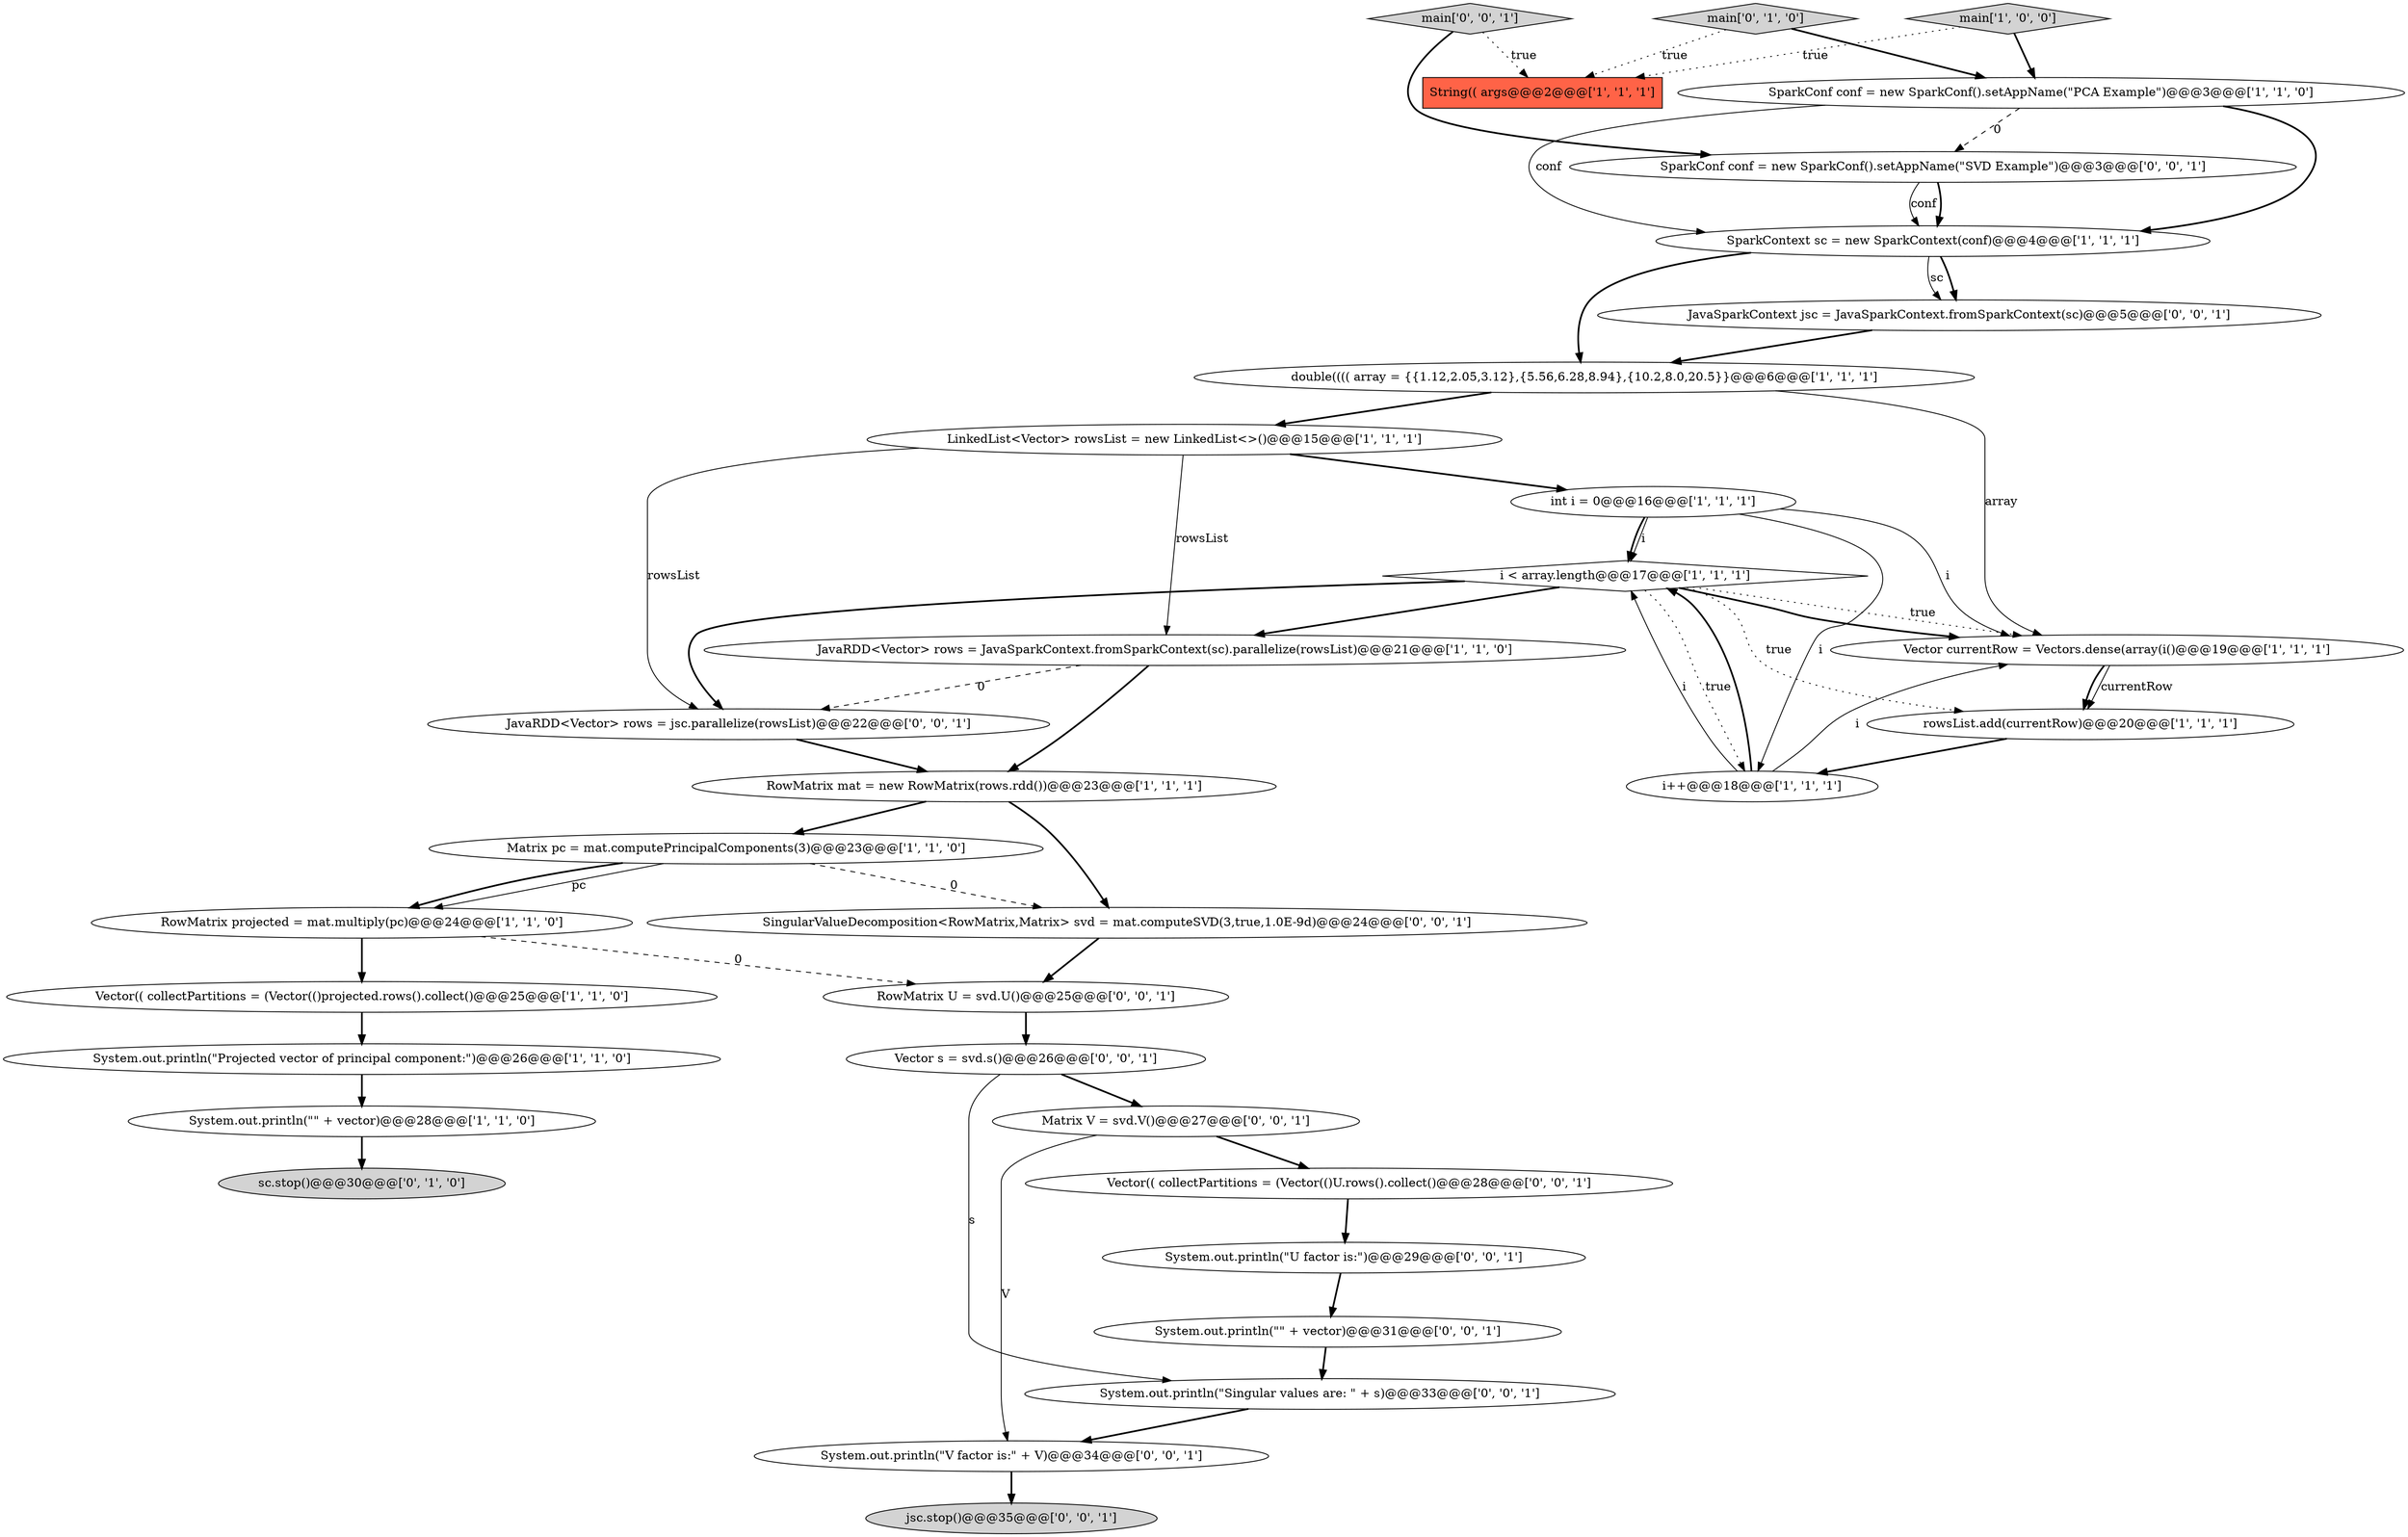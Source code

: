 digraph {
7 [style = filled, label = "RowMatrix mat = new RowMatrix(rows.rdd())@@@23@@@['1', '1', '1']", fillcolor = white, shape = ellipse image = "AAA0AAABBB1BBB"];
10 [style = filled, label = "Vector currentRow = Vectors.dense(array(i()@@@19@@@['1', '1', '1']", fillcolor = white, shape = ellipse image = "AAA0AAABBB1BBB"];
21 [style = filled, label = "System.out.println(\"Singular values are: \" + s)@@@33@@@['0', '0', '1']", fillcolor = white, shape = ellipse image = "AAA0AAABBB3BBB"];
29 [style = filled, label = "JavaRDD<Vector> rows = jsc.parallelize(rowsList)@@@22@@@['0', '0', '1']", fillcolor = white, shape = ellipse image = "AAA0AAABBB3BBB"];
33 [style = filled, label = "jsc.stop()@@@35@@@['0', '0', '1']", fillcolor = lightgray, shape = ellipse image = "AAA0AAABBB3BBB"];
0 [style = filled, label = "double(((( array = {{1.12,2.05,3.12},{5.56,6.28,8.94},{10.2,8.0,20.5}}@@@6@@@['1', '1', '1']", fillcolor = white, shape = ellipse image = "AAA0AAABBB1BBB"];
2 [style = filled, label = "int i = 0@@@16@@@['1', '1', '1']", fillcolor = white, shape = ellipse image = "AAA0AAABBB1BBB"];
17 [style = filled, label = "rowsList.add(currentRow)@@@20@@@['1', '1', '1']", fillcolor = white, shape = ellipse image = "AAA0AAABBB1BBB"];
13 [style = filled, label = "Matrix pc = mat.computePrincipalComponents(3)@@@23@@@['1', '1', '0']", fillcolor = white, shape = ellipse image = "AAA0AAABBB1BBB"];
11 [style = filled, label = "System.out.println(\"Projected vector of principal component:\")@@@26@@@['1', '1', '0']", fillcolor = white, shape = ellipse image = "AAA0AAABBB1BBB"];
24 [style = filled, label = "RowMatrix U = svd.U()@@@25@@@['0', '0', '1']", fillcolor = white, shape = ellipse image = "AAA0AAABBB3BBB"];
19 [style = filled, label = "sc.stop()@@@30@@@['0', '1', '0']", fillcolor = lightgray, shape = ellipse image = "AAA1AAABBB2BBB"];
14 [style = filled, label = "i < array.length@@@17@@@['1', '1', '1']", fillcolor = white, shape = diamond image = "AAA0AAABBB1BBB"];
4 [style = filled, label = "System.out.println(\"\" + vector)@@@28@@@['1', '1', '0']", fillcolor = white, shape = ellipse image = "AAA0AAABBB1BBB"];
16 [style = filled, label = "Vector(( collectPartitions = (Vector(()projected.rows().collect()@@@25@@@['1', '1', '0']", fillcolor = white, shape = ellipse image = "AAA0AAABBB1BBB"];
3 [style = filled, label = "SparkContext sc = new SparkContext(conf)@@@4@@@['1', '1', '1']", fillcolor = white, shape = ellipse image = "AAA0AAABBB1BBB"];
26 [style = filled, label = "JavaSparkContext jsc = JavaSparkContext.fromSparkContext(sc)@@@5@@@['0', '0', '1']", fillcolor = white, shape = ellipse image = "AAA0AAABBB3BBB"];
31 [style = filled, label = "Vector(( collectPartitions = (Vector(()U.rows().collect()@@@28@@@['0', '0', '1']", fillcolor = white, shape = ellipse image = "AAA0AAABBB3BBB"];
8 [style = filled, label = "main['1', '0', '0']", fillcolor = lightgray, shape = diamond image = "AAA0AAABBB1BBB"];
23 [style = filled, label = "main['0', '0', '1']", fillcolor = lightgray, shape = diamond image = "AAA0AAABBB3BBB"];
18 [style = filled, label = "main['0', '1', '0']", fillcolor = lightgray, shape = diamond image = "AAA0AAABBB2BBB"];
5 [style = filled, label = "i++@@@18@@@['1', '1', '1']", fillcolor = white, shape = ellipse image = "AAA0AAABBB1BBB"];
28 [style = filled, label = "SparkConf conf = new SparkConf().setAppName(\"SVD Example\")@@@3@@@['0', '0', '1']", fillcolor = white, shape = ellipse image = "AAA0AAABBB3BBB"];
15 [style = filled, label = "String(( args@@@2@@@['1', '1', '1']", fillcolor = tomato, shape = box image = "AAA0AAABBB1BBB"];
1 [style = filled, label = "JavaRDD<Vector> rows = JavaSparkContext.fromSparkContext(sc).parallelize(rowsList)@@@21@@@['1', '1', '0']", fillcolor = white, shape = ellipse image = "AAA0AAABBB1BBB"];
25 [style = filled, label = "System.out.println(\"U factor is:\")@@@29@@@['0', '0', '1']", fillcolor = white, shape = ellipse image = "AAA0AAABBB3BBB"];
6 [style = filled, label = "RowMatrix projected = mat.multiply(pc)@@@24@@@['1', '1', '0']", fillcolor = white, shape = ellipse image = "AAA0AAABBB1BBB"];
27 [style = filled, label = "System.out.println(\"V factor is:\" + V)@@@34@@@['0', '0', '1']", fillcolor = white, shape = ellipse image = "AAA0AAABBB3BBB"];
32 [style = filled, label = "Matrix V = svd.V()@@@27@@@['0', '0', '1']", fillcolor = white, shape = ellipse image = "AAA0AAABBB3BBB"];
12 [style = filled, label = "LinkedList<Vector> rowsList = new LinkedList<>()@@@15@@@['1', '1', '1']", fillcolor = white, shape = ellipse image = "AAA0AAABBB1BBB"];
30 [style = filled, label = "Vector s = svd.s()@@@26@@@['0', '0', '1']", fillcolor = white, shape = ellipse image = "AAA0AAABBB3BBB"];
20 [style = filled, label = "SingularValueDecomposition<RowMatrix,Matrix> svd = mat.computeSVD(3,true,1.0E-9d)@@@24@@@['0', '0', '1']", fillcolor = white, shape = ellipse image = "AAA0AAABBB3BBB"];
9 [style = filled, label = "SparkConf conf = new SparkConf().setAppName(\"PCA Example\")@@@3@@@['1', '1', '0']", fillcolor = white, shape = ellipse image = "AAA0AAABBB1BBB"];
22 [style = filled, label = "System.out.println(\"\" + vector)@@@31@@@['0', '0', '1']", fillcolor = white, shape = ellipse image = "AAA0AAABBB3BBB"];
5->14 [style = bold, label=""];
28->3 [style = bold, label=""];
10->17 [style = solid, label="currentRow"];
11->4 [style = bold, label=""];
18->15 [style = dotted, label="true"];
27->33 [style = bold, label=""];
8->9 [style = bold, label=""];
0->10 [style = solid, label="array"];
14->5 [style = dotted, label="true"];
10->17 [style = bold, label=""];
3->26 [style = bold, label=""];
13->6 [style = solid, label="pc"];
12->2 [style = bold, label=""];
5->10 [style = solid, label="i"];
12->1 [style = solid, label="rowsList"];
9->3 [style = bold, label=""];
13->6 [style = bold, label=""];
23->15 [style = dotted, label="true"];
2->14 [style = solid, label="i"];
2->5 [style = solid, label="i"];
1->29 [style = dashed, label="0"];
9->3 [style = solid, label="conf"];
2->10 [style = solid, label="i"];
32->27 [style = solid, label="V"];
7->20 [style = bold, label=""];
24->30 [style = bold, label=""];
14->1 [style = bold, label=""];
7->13 [style = bold, label=""];
6->16 [style = bold, label=""];
14->29 [style = bold, label=""];
9->28 [style = dashed, label="0"];
12->29 [style = solid, label="rowsList"];
18->9 [style = bold, label=""];
4->19 [style = bold, label=""];
8->15 [style = dotted, label="true"];
0->12 [style = bold, label=""];
32->31 [style = bold, label=""];
3->0 [style = bold, label=""];
30->32 [style = bold, label=""];
6->24 [style = dashed, label="0"];
14->10 [style = dotted, label="true"];
29->7 [style = bold, label=""];
21->27 [style = bold, label=""];
20->24 [style = bold, label=""];
13->20 [style = dashed, label="0"];
2->14 [style = bold, label=""];
23->28 [style = bold, label=""];
22->21 [style = bold, label=""];
1->7 [style = bold, label=""];
31->25 [style = bold, label=""];
14->10 [style = bold, label=""];
16->11 [style = bold, label=""];
25->22 [style = bold, label=""];
3->26 [style = solid, label="sc"];
30->21 [style = solid, label="s"];
17->5 [style = bold, label=""];
26->0 [style = bold, label=""];
5->14 [style = solid, label="i"];
14->17 [style = dotted, label="true"];
28->3 [style = solid, label="conf"];
}
